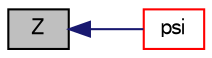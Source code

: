 digraph "Z"
{
  bgcolor="transparent";
  edge [fontname="FreeSans",fontsize="10",labelfontname="FreeSans",labelfontsize="10"];
  node [fontname="FreeSans",fontsize="10",shape=record];
  rankdir="LR";
  Node46 [label="Z",height=0.2,width=0.4,color="black", fillcolor="grey75", style="filled", fontcolor="black"];
  Node46 -> Node47 [dir="back",color="midnightblue",fontsize="10",style="solid",fontname="FreeSans"];
  Node47 [label="psi",height=0.2,width=0.4,color="red",URL="$a30246.html#a28da0e0108a69590ee2b4953edfdb42c",tooltip="Return compressibility rho/p [s^2/m^2]. "];
}
